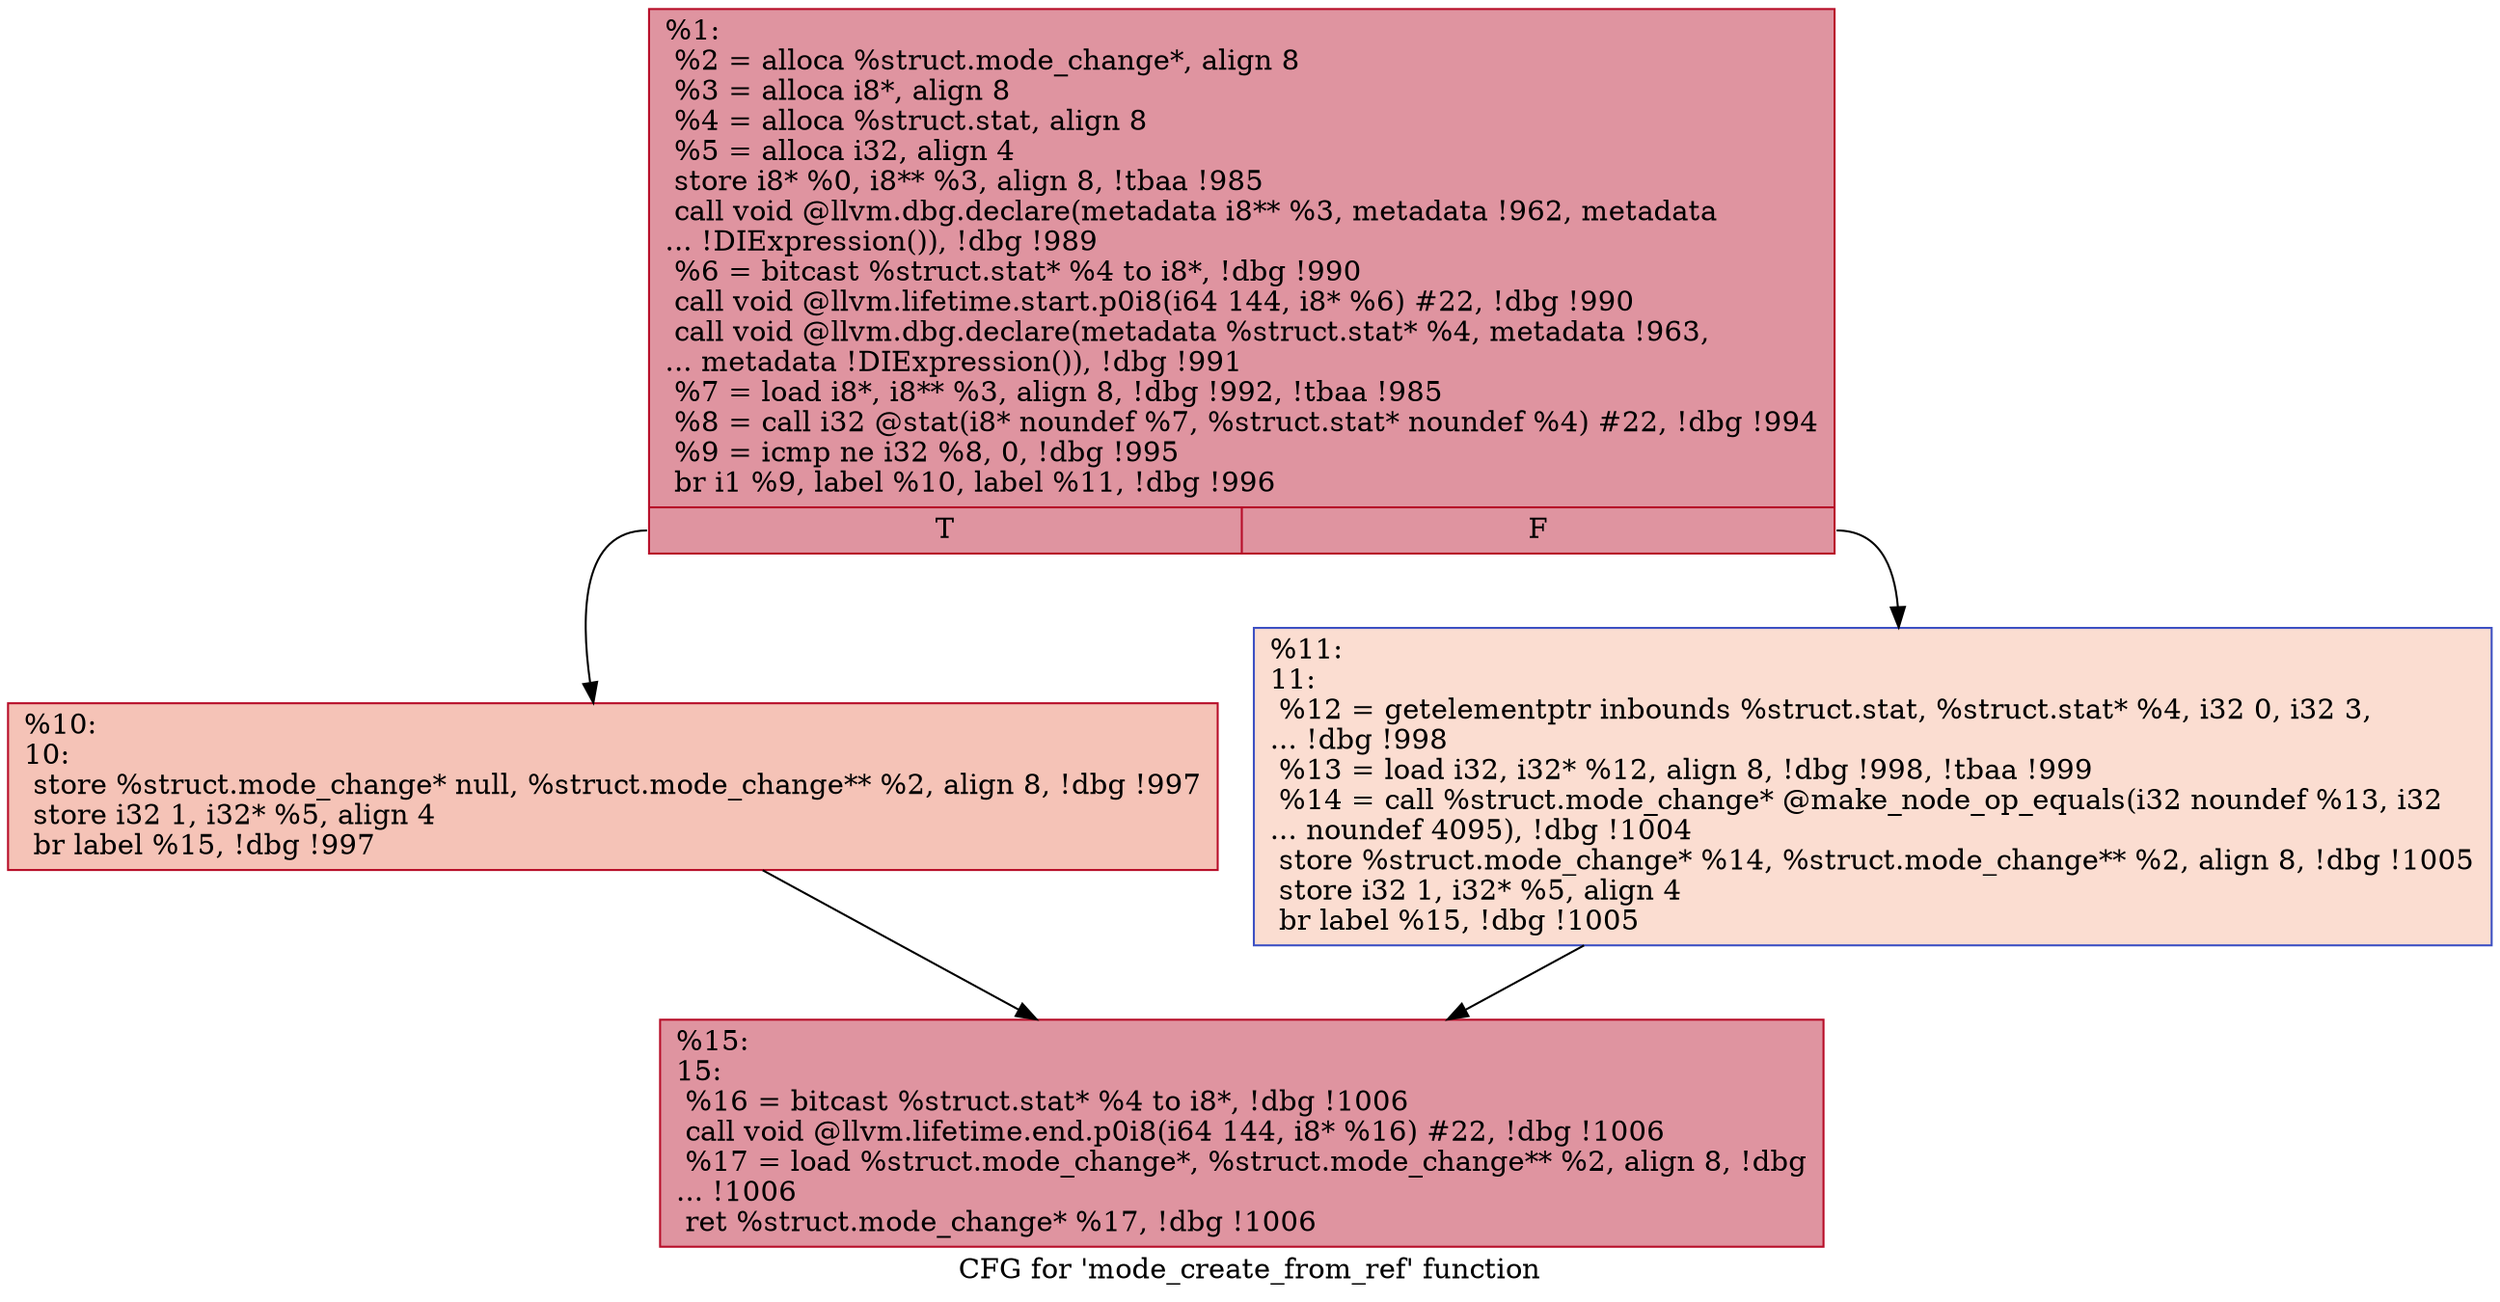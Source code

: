 digraph "CFG for 'mode_create_from_ref' function" {
	label="CFG for 'mode_create_from_ref' function";

	Node0x21d7570 [shape=record,color="#b70d28ff", style=filled, fillcolor="#b70d2870",label="{%1:\l  %2 = alloca %struct.mode_change*, align 8\l  %3 = alloca i8*, align 8\l  %4 = alloca %struct.stat, align 8\l  %5 = alloca i32, align 4\l  store i8* %0, i8** %3, align 8, !tbaa !985\l  call void @llvm.dbg.declare(metadata i8** %3, metadata !962, metadata\l... !DIExpression()), !dbg !989\l  %6 = bitcast %struct.stat* %4 to i8*, !dbg !990\l  call void @llvm.lifetime.start.p0i8(i64 144, i8* %6) #22, !dbg !990\l  call void @llvm.dbg.declare(metadata %struct.stat* %4, metadata !963,\l... metadata !DIExpression()), !dbg !991\l  %7 = load i8*, i8** %3, align 8, !dbg !992, !tbaa !985\l  %8 = call i32 @stat(i8* noundef %7, %struct.stat* noundef %4) #22, !dbg !994\l  %9 = icmp ne i32 %8, 0, !dbg !995\l  br i1 %9, label %10, label %11, !dbg !996\l|{<s0>T|<s1>F}}"];
	Node0x21d7570:s0 -> Node0x21daeb0;
	Node0x21d7570:s1 -> Node0x21daf00;
	Node0x21daeb0 [shape=record,color="#b70d28ff", style=filled, fillcolor="#e8765c70",label="{%10:\l10:                                               \l  store %struct.mode_change* null, %struct.mode_change** %2, align 8, !dbg !997\l  store i32 1, i32* %5, align 4\l  br label %15, !dbg !997\l}"];
	Node0x21daeb0 -> Node0x21daf50;
	Node0x21daf00 [shape=record,color="#3d50c3ff", style=filled, fillcolor="#f7b39670",label="{%11:\l11:                                               \l  %12 = getelementptr inbounds %struct.stat, %struct.stat* %4, i32 0, i32 3,\l... !dbg !998\l  %13 = load i32, i32* %12, align 8, !dbg !998, !tbaa !999\l  %14 = call %struct.mode_change* @make_node_op_equals(i32 noundef %13, i32\l... noundef 4095), !dbg !1004\l  store %struct.mode_change* %14, %struct.mode_change** %2, align 8, !dbg !1005\l  store i32 1, i32* %5, align 4\l  br label %15, !dbg !1005\l}"];
	Node0x21daf00 -> Node0x21daf50;
	Node0x21daf50 [shape=record,color="#b70d28ff", style=filled, fillcolor="#b70d2870",label="{%15:\l15:                                               \l  %16 = bitcast %struct.stat* %4 to i8*, !dbg !1006\l  call void @llvm.lifetime.end.p0i8(i64 144, i8* %16) #22, !dbg !1006\l  %17 = load %struct.mode_change*, %struct.mode_change** %2, align 8, !dbg\l... !1006\l  ret %struct.mode_change* %17, !dbg !1006\l}"];
}
